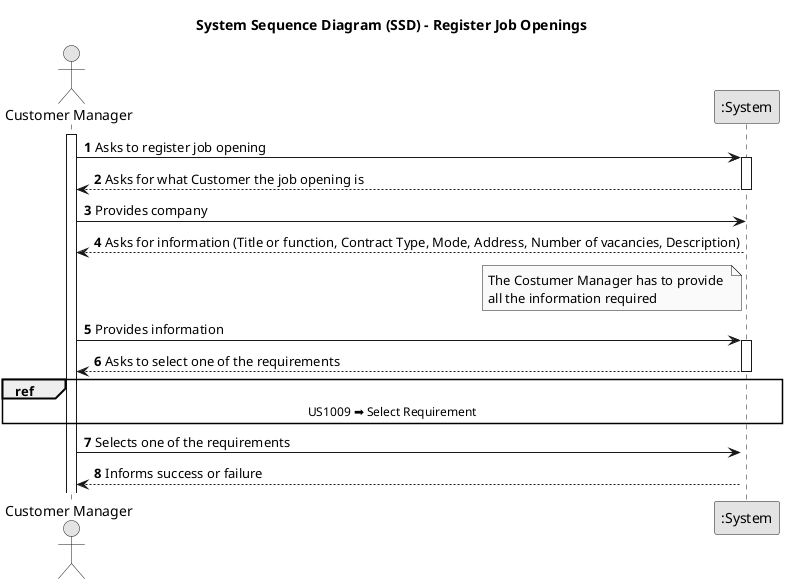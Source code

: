 @startuml
skinparam monochrome true
skinparam packageStyle rectangle
skinparam shadowing false

title System Sequence Diagram (SSD) - Register Job Openings

autonumber

actor "Customer Manager" as Manager
participant ":System" as System

activate Manager

    Manager -> System : Asks to register job opening
    activate System
        
        System --> Manager : Asks for what Customer the job opening is
    
    deactivate System

    Manager -> System : Provides company

        System --> Manager : Asks for information (Title or function, Contract Type, Mode, Address, Number of vacancies, Description)
            note left System : The Costumer Manager has to provide \nall the information required

    deactivate System

    Manager -> System : Provides information
    activate System

        System --> Manager : Asks to select one of the requirements
        ref over System, Manager : US1009 ➡️ Select Requirement

    deactivate System

    Manager -> System : Selects one of the requirements
    activate System

        System --> Manager : Informs success or failure

@enduml